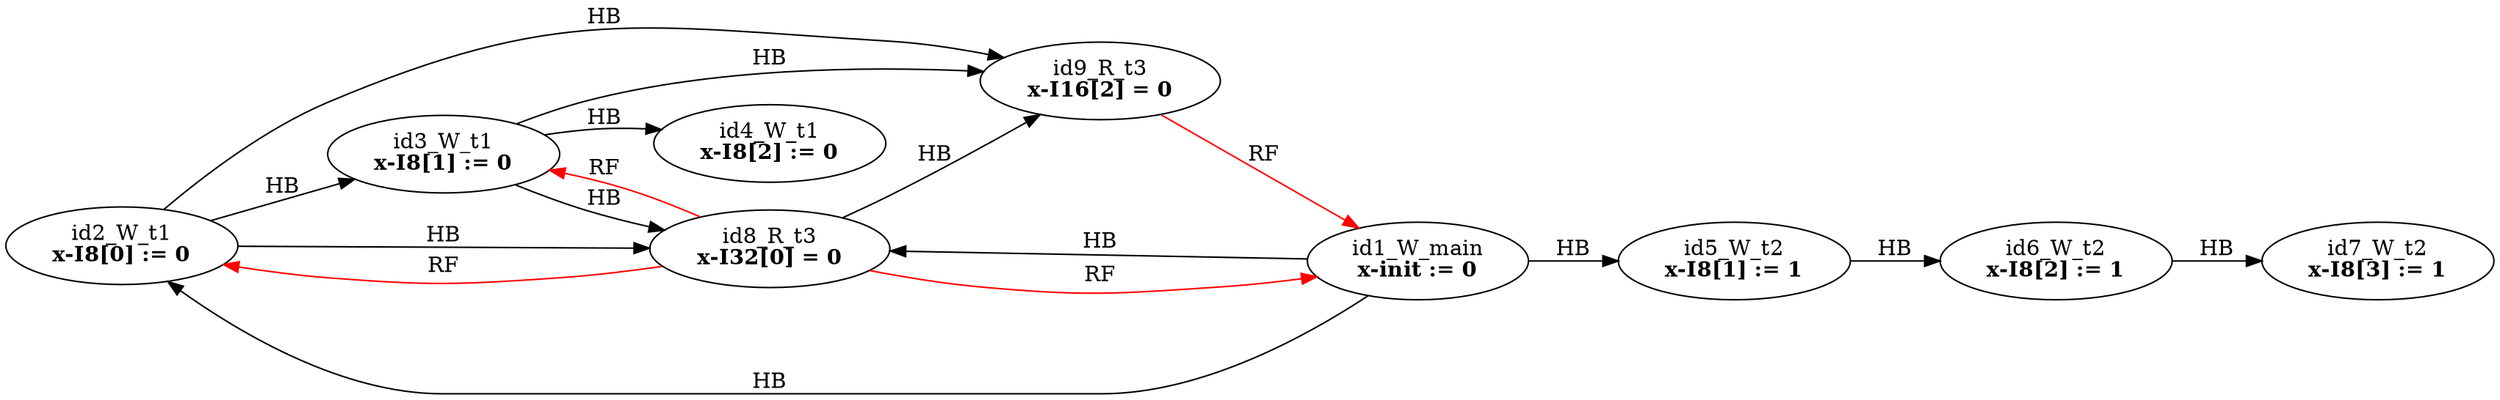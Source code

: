 digraph memory_model {
rankdir=LR;
splines=true; esep=0.5;
id2_W_t1 -> id3_W_t1 [label = "HB", color="black"];
id3_W_t1 -> id4_W_t1 [label = "HB", color="black"];
id5_W_t2 -> id6_W_t2 [label = "HB", color="black"];
id6_W_t2 -> id7_W_t2 [label = "HB", color="black"];
id8_R_t3 -> id9_R_t3 [label = "HB", color="black"];
id1_W_main -> id2_W_t1 [label = "HB", color="black"];
id1_W_main -> id5_W_t2 [label = "HB", color="black"];
id1_W_main -> id8_R_t3 [label = "HB", color="black"];
id2_W_t1 -> id8_R_t3 [label = "HB", color="black"];
id2_W_t1 -> id9_R_t3 [label = "HB", color="black"];
id3_W_t1 -> id8_R_t3 [label = "HB", color="black"];
id3_W_t1 -> id9_R_t3 [label = "HB", color="black"];
id8_R_t3 -> id1_W_main [label = "RF", color="red"];
id8_R_t3 -> id2_W_t1 [label = "RF", color="red"];
id8_R_t3 -> id3_W_t1 [label = "RF", color="red"];
id9_R_t3 -> id1_W_main [label = "RF", color="red"];
id1_W_main [label=<id1_W_main<br/><B>x-init := 0</B>>, pos="5.0,6!"]
id2_W_t1 [label=<id2_W_t1<br/><B>x-I8[0] := 0</B>>, pos="0,4!"]
id3_W_t1 [label=<id3_W_t1<br/><B>x-I8[1] := 0</B>>, pos="0,2!"]
id4_W_t1 [label=<id4_W_t1<br/><B>x-I8[2] := 0</B>>, pos="0,0!"]
id5_W_t2 [label=<id5_W_t2<br/><B>x-I8[1] := 1</B>>, pos="5,4!"]
id6_W_t2 [label=<id6_W_t2<br/><B>x-I8[2] := 1</B>>, pos="5,2!"]
id7_W_t2 [label=<id7_W_t2<br/><B>x-I8[3] := 1</B>>, pos="5,0!"]
id8_R_t3 [label=<id8_R_t3<br/><B>x-I32[0] = 0</B>>, pos="10,4!"]
id9_R_t3 [label=<id9_R_t3<br/><B>x-I16[2] = 0</B>>, pos="10,2!"]
}